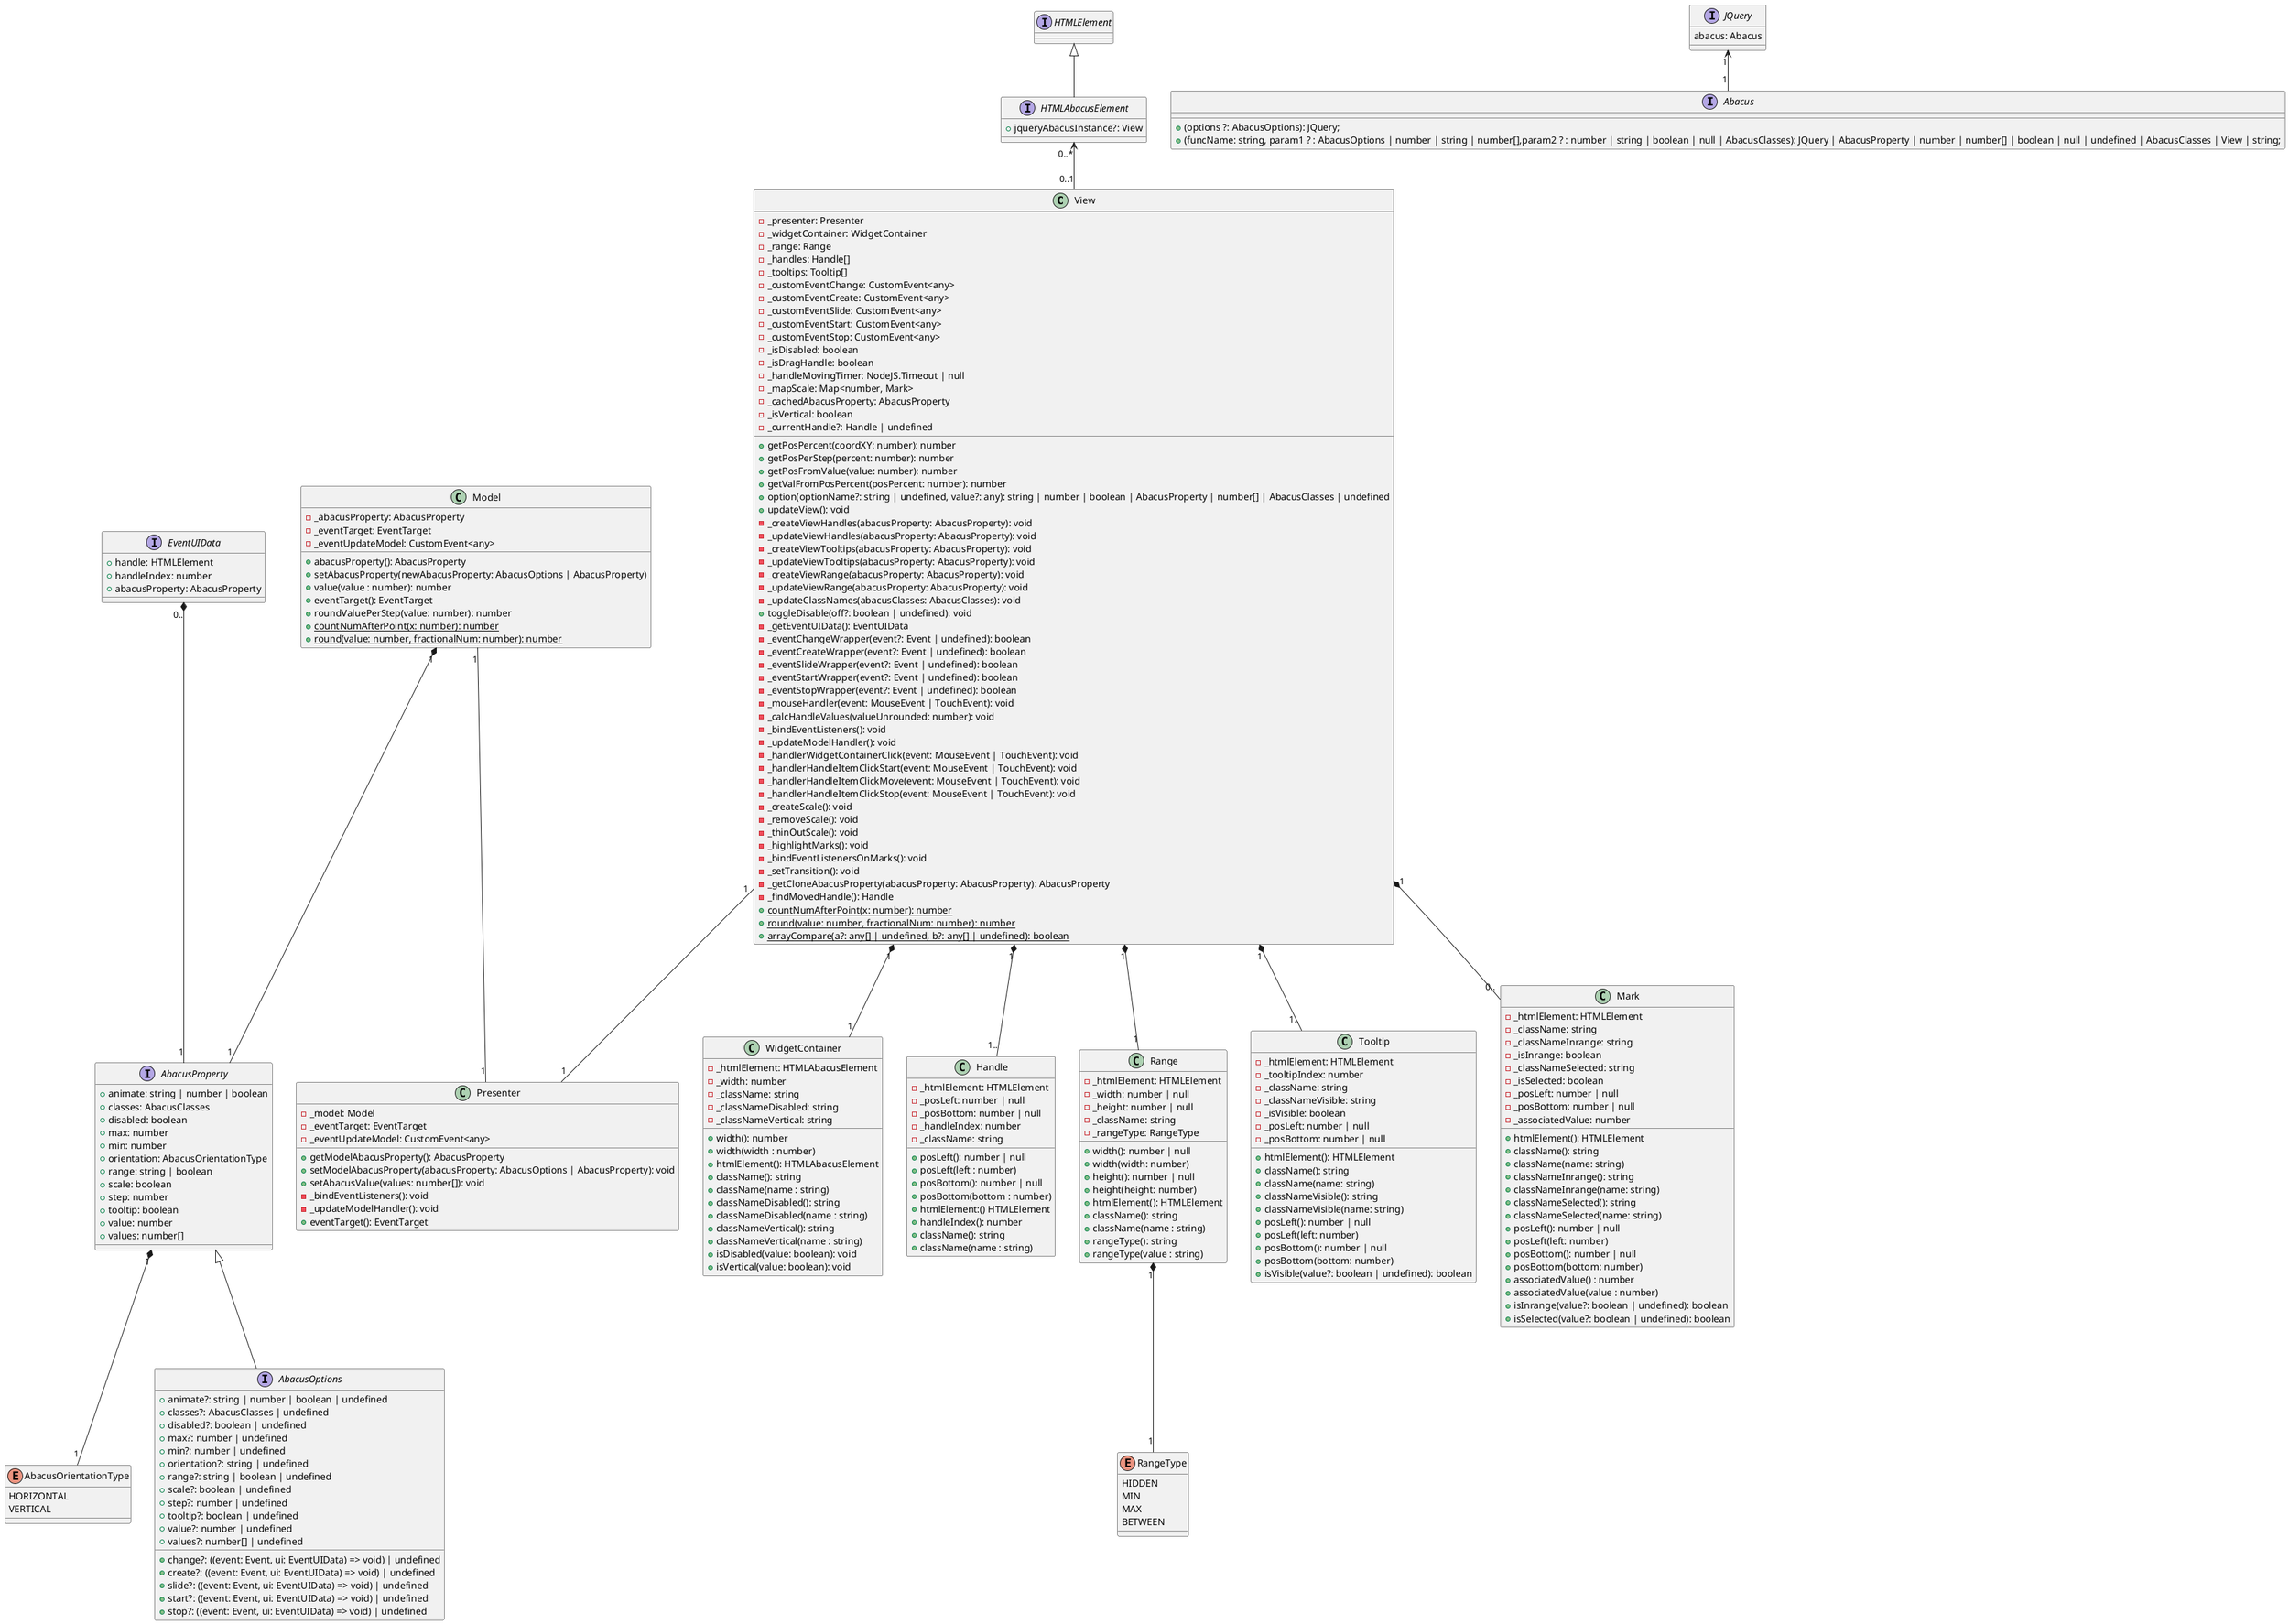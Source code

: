 @startuml
View "1" *-- "1" WidgetContainer
View "1" *-- "1.." Handle
View "1" *-- "1" Range
View "1" *-- "1.." Tooltip
View "1" *-- "0.." Mark
Range "1" *-- "1" RangeType

View "1" -- "1" Presenter
Model "1" -- "1" Presenter

AbacusProperty "1" *-- "1" AbacusOrientationType
AbacusProperty <|-- AbacusOptions
Model "1" *-- "1" AbacusProperty
EventUIData "0.." *-- "1" AbacusProperty

JQuery "1" <-- "1" Abacus

HTMLAbacusElement "0..*" <-- "0..1" View

enum AbacusOrientationType {
    HORIZONTAL
    VERTICAL
}

class Model {
    -_abacusProperty: AbacusProperty
    -_eventTarget: EventTarget
    -_eventUpdateModel: CustomEvent<any>
    +abacusProperty(): AbacusProperty
    +setAbacusProperty(newAbacusProperty: AbacusOptions | AbacusProperty)
    +value(value : number): number
    +eventTarget(): EventTarget
    +roundValuePerStep(value: number): number
    +{static} countNumAfterPoint(x: number): number
    +{static} round(value: number, fractionalNum: number): number
}
class Presenter {
    -_model: Model
    -_eventTarget: EventTarget
    -_eventUpdateModel: CustomEvent<any>
    +getModelAbacusProperty(): AbacusProperty
    +setModelAbacusProperty(abacusProperty: AbacusOptions | AbacusProperty): void
    +setAbacusValue(values: number[]): void
    -_bindEventListeners(): void
    -_updateModelHandler(): void
    +eventTarget(): EventTarget
}
class WidgetContainer {
    -_htmlElement: HTMLAbacusElement
    -_width: number
    -_className: string
    -_classNameDisabled: string
    -_classNameVertical: string
    +width(): number
    +width(width : number)
    +htmlElement(): HTMLAbacusElement
    +className(): string
    +className(name : string)
    +classNameDisabled(): string
    +classNameDisabled(name : string)
    +classNameVertical(): string
    +classNameVertical(name : string)
    +isDisabled(value: boolean): void
    +isVertical(value: boolean): void
}
class Handle {
    -_htmlElement: HTMLElement
    -_posLeft: number | null
    -_posBottom: number | null
    -_handleIndex: number
    -_className: string
    +posLeft(): number | null
    +posLeft(left : number)
    +posBottom(): number | null
    +posBottom(bottom : number)
    +htmlElement:() HTMLElement
    +handleIndex(): number
    +className(): string
    +className(name : string)
}
class Range {
    -_htmlElement: HTMLElement
    -_width: number | null
    -_height: number | null
    -_className: string
    -_rangeType: RangeType
    +width(): number | null
    +width(width: number)
    +height(): number | null
    +height(height: number)
    +htmlElement(): HTMLElement
    +className(): string
    +className(name : string)
    +rangeType(): string
    +rangeType(value : string)
}
enum RangeType {
    HIDDEN
    MIN
    MAX
    BETWEEN
}
class Mark {
    -_htmlElement: HTMLElement
    -_className: string
    -_classNameInrange: string
    -_isInrange: boolean
    -_classNameSelected: string
    -_isSelected: boolean
    -_posLeft: number | null
    -_posBottom: number | null
    -_associatedValue: number
    +htmlElement(): HTMLElement
    +className(): string
    +className(name: string)
    +classNameInrange(): string
    +classNameInrange(name: string)
    +classNameSelected(): string
    +classNameSelected(name: string)
    +posLeft(): number | null
    +posLeft(left: number)
    +posBottom(): number | null
    +posBottom(bottom: number)
    +associatedValue() : number
    +associatedValue(value : number)
    +isInrange(value?: boolean | undefined): boolean
    +isSelected(value?: boolean | undefined): boolean
}
class Tooltip {
    -_htmlElement: HTMLElement
    -_tooltipIndex: number
    -_className: string
    -_classNameVisible: string
    -_isVisible: boolean
    -_posLeft: number | null
    -_posBottom: number | null
    +htmlElement(): HTMLElement
    +className(): string
    +className(name: string)
    +classNameVisible(): string
    +classNameVisible(name: string)
    +posLeft(): number | null
    +posLeft(left: number)
    +posBottom(): number | null
    +posBottom(bottom: number)
    +isVisible(value?: boolean | undefined): boolean
}
class View {
    -_presenter: Presenter
    -_widgetContainer: WidgetContainer
    -_range: Range
    -_handles: Handle[]
    -_tooltips: Tooltip[]
    -_customEventChange: CustomEvent<any>
    -_customEventCreate: CustomEvent<any>
    -_customEventSlide: CustomEvent<any>
    -_customEventStart: CustomEvent<any>
    -_customEventStop: CustomEvent<any>
    -_isDisabled: boolean
    -_isDragHandle: boolean
    -_handleMovingTimer: NodeJS.Timeout | null
    -_mapScale: Map<number, Mark>
    -_cachedAbacusProperty: AbacusProperty
    -_isVertical: boolean
    -_currentHandle?: Handle | undefined
    +getPosPercent(coordXY: number): number
    +getPosPerStep(percent: number): number
    +getPosFromValue(value: number): number
    +getValFromPosPercent(posPercent: number): number
    +option(optionName?: string | undefined, value?: any): string | number | boolean | AbacusProperty | number[] | AbacusClasses | undefined
    +updateView(): void
    -_createViewHandles(abacusProperty: AbacusProperty): void
    -_updateViewHandles(abacusProperty: AbacusProperty): void
    -_createViewTooltips(abacusProperty: AbacusProperty): void
    -_updateViewTooltips(abacusProperty: AbacusProperty): void
    -_createViewRange(abacusProperty: AbacusProperty): void
    -_updateViewRange(abacusProperty: AbacusProperty): void
    -_updateClassNames(abacusClasses: AbacusClasses): void
    +toggleDisable(off?: boolean | undefined): void
    -_getEventUIData(): EventUIData
    -_eventChangeWrapper(event?: Event | undefined): boolean
    -_eventCreateWrapper(event?: Event | undefined): boolean
    -_eventSlideWrapper(event?: Event | undefined): boolean
    -_eventStartWrapper(event?: Event | undefined): boolean
    -_eventStopWrapper(event?: Event | undefined): boolean
    -_mouseHandler(event: MouseEvent | TouchEvent): void
    -_calcHandleValues(valueUnrounded: number): void
    -_bindEventListeners(): void
    -_updateModelHandler(): void
    -_handlerWidgetContainerClick(event: MouseEvent | TouchEvent): void
    -_handlerHandleItemClickStart(event: MouseEvent | TouchEvent): void
    -_handlerHandleItemClickMove(event: MouseEvent | TouchEvent): void
    -_handlerHandleItemClickStop(event: MouseEvent | TouchEvent): void
    -_createScale(): void
    -_removeScale(): void
    -_thinOutScale(): void
    -_highlightMarks(): void
    -_bindEventListenersOnMarks(): void
    -_setTransition(): void
    -_getCloneAbacusProperty(abacusProperty: AbacusProperty): AbacusProperty
    -_findMovedHandle(): Handle
    +{static} countNumAfterPoint(x: number): number
    +{static} round(value: number, fractionalNum: number): number
    +{static} arrayCompare(a?: any[] | undefined, b?: any[] | undefined): boolean
}

interface AbacusOptions {
    +animate?: string | number | boolean | undefined
    +classes?: AbacusClasses | undefined
    +disabled?: boolean | undefined
    +max?: number | undefined
    +min?: number | undefined
    +orientation?: string | undefined
    +range?: string | boolean | undefined
    +scale?: boolean | undefined
    +step?: number | undefined
    +tooltip?: boolean | undefined
    +value?: number | undefined
    +values?: number[] | undefined
    +change?: ((event: Event, ui: EventUIData) => void) | undefined
    +create?: ((event: Event, ui: EventUIData) => void) | undefined
    +slide?: ((event: Event, ui: EventUIData) => void) | undefined
    +start?: ((event: Event, ui: EventUIData) => void) | undefined
    +stop?: ((event: Event, ui: EventUIData) => void) | undefined
}

interface AbacusProperty {
    +animate: string | number | boolean
    +classes: AbacusClasses
    +disabled: boolean
    +max: number
    +min: number
    +orientation: AbacusOrientationType
    +range: string | boolean
    +scale: boolean
    +step: number
    +tooltip: boolean
    +value: number
    +values: number[]
}

interface Abacus{
  +(options ?: AbacusOptions): JQuery;
  +(funcName: string, param1 ? : AbacusOptions | number | string | number[],param2 ? : number | string | boolean | null | AbacusClasses): JQuery | AbacusProperty | number | number[] | boolean | null | undefined | AbacusClasses | View | string;
}

interface JQuery{
  abacus: Abacus
}

interface HTMLAbacusElement extends HTMLElement {
    +jqueryAbacusInstance?: View
}

interface EventUIData {
    +handle: HTMLElement
    +handleIndex: number
    +abacusProperty: AbacusProperty
}
@enduml